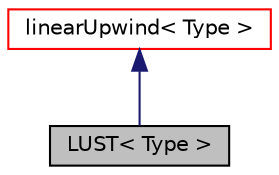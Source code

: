 digraph "LUST&lt; Type &gt;"
{
  bgcolor="transparent";
  edge [fontname="Helvetica",fontsize="10",labelfontname="Helvetica",labelfontsize="10"];
  node [fontname="Helvetica",fontsize="10",shape=record];
  Node1 [label="LUST\< Type \>",height=0.2,width=0.4,color="black", fillcolor="grey75", style="filled" fontcolor="black"];
  Node2 -> Node1 [dir="back",color="midnightblue",fontsize="10",style="solid",fontname="Helvetica"];
  Node2 [label="linearUpwind\< Type \>",height=0.2,width=0.4,color="red",URL="$classFoam_1_1linearUpwind.html",tooltip="linearUpwind interpolation scheme class derived from upwind and returns upwind weighting factors and ..."];
}
